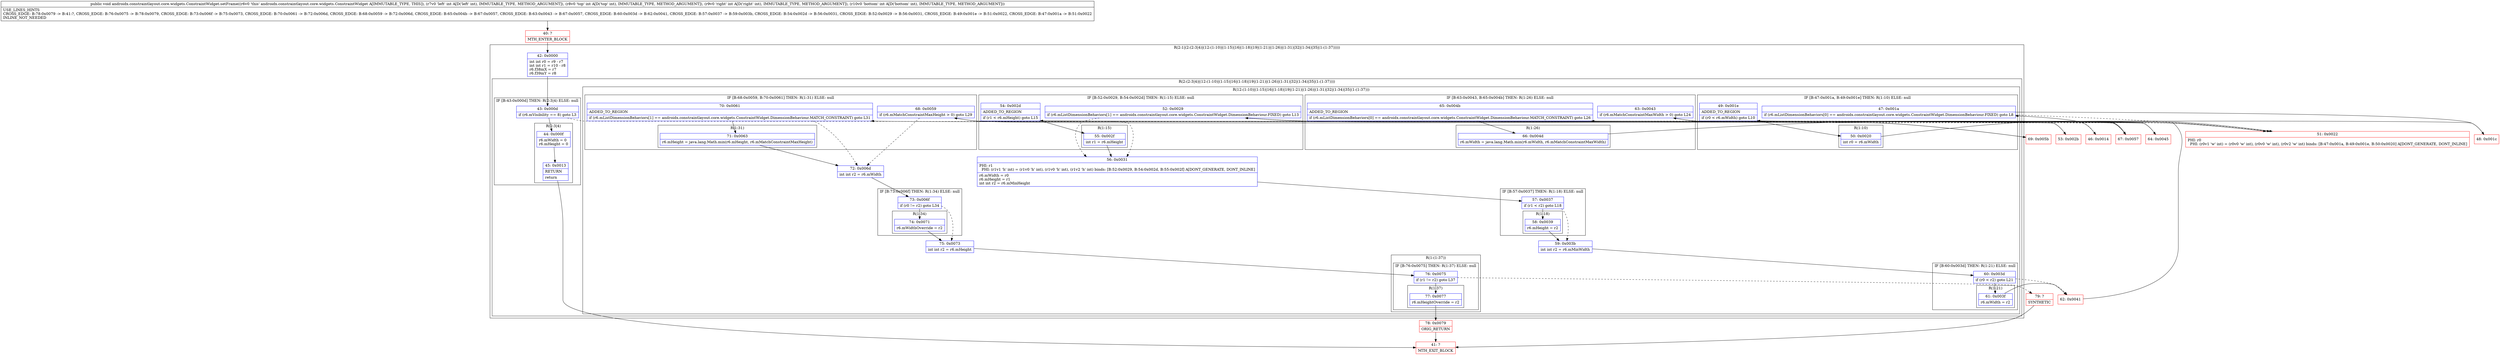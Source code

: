 digraph "CFG forandroidx.constraintlayout.core.widgets.ConstraintWidget.setFrame(IIII)V" {
subgraph cluster_Region_106649758 {
label = "R(2:1|(2:(2:3|4)|(12:(1:10)|(1:15)|16|(1:18)|19|(1:21)|(1:26)|(1:31)|32|(1:34)|35|(1:(1:37)))))";
node [shape=record,color=blue];
Node_42 [shape=record,label="{42\:\ 0x0000|int int r0 = r9 \- r7\lint int r1 = r10 \- r8\lr6.f38mX = r7\lr6.f39mY = r8\l}"];
subgraph cluster_Region_1330190320 {
label = "R(2:(2:3|4)|(12:(1:10)|(1:15)|16|(1:18)|19|(1:21)|(1:26)|(1:31)|32|(1:34)|35|(1:(1:37))))";
node [shape=record,color=blue];
subgraph cluster_IfRegion_17112109 {
label = "IF [B:43:0x000d] THEN: R(2:3|4) ELSE: null";
node [shape=record,color=blue];
Node_43 [shape=record,label="{43\:\ 0x000d|if (r6.mVisibility == 8) goto L3\l}"];
subgraph cluster_Region_1438311102 {
label = "R(2:3|4)";
node [shape=record,color=blue];
Node_44 [shape=record,label="{44\:\ 0x000f|r6.mWidth = 0\lr6.mHeight = 0\l}"];
Node_45 [shape=record,label="{45\:\ 0x0013|RETURN\l|return\l}"];
}
}
subgraph cluster_Region_1984469753 {
label = "R(12:(1:10)|(1:15)|16|(1:18)|19|(1:21)|(1:26)|(1:31)|32|(1:34)|35|(1:(1:37)))";
node [shape=record,color=blue];
subgraph cluster_IfRegion_634120641 {
label = "IF [B:47:0x001a, B:49:0x001e] THEN: R(1:10) ELSE: null";
node [shape=record,color=blue];
Node_47 [shape=record,label="{47\:\ 0x001a|if (r6.mListDimensionBehaviors[0] == androidx.constraintlayout.core.widgets.ConstraintWidget.DimensionBehaviour.FIXED) goto L8\l}"];
Node_49 [shape=record,label="{49\:\ 0x001e|ADDED_TO_REGION\l|if (r0 \< r6.mWidth) goto L10\l}"];
subgraph cluster_Region_1503398045 {
label = "R(1:10)";
node [shape=record,color=blue];
Node_50 [shape=record,label="{50\:\ 0x0020|int r0 = r6.mWidth\l}"];
}
}
subgraph cluster_IfRegion_1530407150 {
label = "IF [B:52:0x0029, B:54:0x002d] THEN: R(1:15) ELSE: null";
node [shape=record,color=blue];
Node_52 [shape=record,label="{52\:\ 0x0029|if (r6.mListDimensionBehaviors[1] == androidx.constraintlayout.core.widgets.ConstraintWidget.DimensionBehaviour.FIXED) goto L13\l}"];
Node_54 [shape=record,label="{54\:\ 0x002d|ADDED_TO_REGION\l|if (r1 \< r6.mHeight) goto L15\l}"];
subgraph cluster_Region_1771432055 {
label = "R(1:15)";
node [shape=record,color=blue];
Node_55 [shape=record,label="{55\:\ 0x002f|int r1 = r6.mHeight\l}"];
}
}
Node_56 [shape=record,label="{56\:\ 0x0031|PHI: r1 \l  PHI: (r1v1 'h' int) = (r1v0 'h' int), (r1v0 'h' int), (r1v2 'h' int) binds: [B:52:0x0029, B:54:0x002d, B:55:0x002f] A[DONT_GENERATE, DONT_INLINE]\l|r6.mWidth = r0\lr6.mHeight = r1\lint int r2 = r6.mMinHeight\l}"];
subgraph cluster_IfRegion_752657180 {
label = "IF [B:57:0x0037] THEN: R(1:18) ELSE: null";
node [shape=record,color=blue];
Node_57 [shape=record,label="{57\:\ 0x0037|if (r1 \< r2) goto L18\l}"];
subgraph cluster_Region_764438708 {
label = "R(1:18)";
node [shape=record,color=blue];
Node_58 [shape=record,label="{58\:\ 0x0039|r6.mHeight = r2\l}"];
}
}
Node_59 [shape=record,label="{59\:\ 0x003b|int int r2 = r6.mMinWidth\l}"];
subgraph cluster_IfRegion_705405702 {
label = "IF [B:60:0x003d] THEN: R(1:21) ELSE: null";
node [shape=record,color=blue];
Node_60 [shape=record,label="{60\:\ 0x003d|if (r0 \< r2) goto L21\l}"];
subgraph cluster_Region_930433712 {
label = "R(1:21)";
node [shape=record,color=blue];
Node_61 [shape=record,label="{61\:\ 0x003f|r6.mWidth = r2\l}"];
}
}
subgraph cluster_IfRegion_537969846 {
label = "IF [B:63:0x0043, B:65:0x004b] THEN: R(1:26) ELSE: null";
node [shape=record,color=blue];
Node_63 [shape=record,label="{63\:\ 0x0043|if (r6.mMatchConstraintMaxWidth \> 0) goto L24\l}"];
Node_65 [shape=record,label="{65\:\ 0x004b|ADDED_TO_REGION\l|if (r6.mListDimensionBehaviors[0] == androidx.constraintlayout.core.widgets.ConstraintWidget.DimensionBehaviour.MATCH_CONSTRAINT) goto L26\l}"];
subgraph cluster_Region_660713939 {
label = "R(1:26)";
node [shape=record,color=blue];
Node_66 [shape=record,label="{66\:\ 0x004d|r6.mWidth = java.lang.Math.min(r6.mWidth, r6.mMatchConstraintMaxWidth)\l}"];
}
}
subgraph cluster_IfRegion_237774182 {
label = "IF [B:68:0x0059, B:70:0x0061] THEN: R(1:31) ELSE: null";
node [shape=record,color=blue];
Node_68 [shape=record,label="{68\:\ 0x0059|if (r6.mMatchConstraintMaxHeight \> 0) goto L29\l}"];
Node_70 [shape=record,label="{70\:\ 0x0061|ADDED_TO_REGION\l|if (r6.mListDimensionBehaviors[1] == androidx.constraintlayout.core.widgets.ConstraintWidget.DimensionBehaviour.MATCH_CONSTRAINT) goto L31\l}"];
subgraph cluster_Region_209815823 {
label = "R(1:31)";
node [shape=record,color=blue];
Node_71 [shape=record,label="{71\:\ 0x0063|r6.mHeight = java.lang.Math.min(r6.mHeight, r6.mMatchConstraintMaxHeight)\l}"];
}
}
Node_72 [shape=record,label="{72\:\ 0x006d|int int r2 = r6.mWidth\l}"];
subgraph cluster_IfRegion_325750330 {
label = "IF [B:73:0x006f] THEN: R(1:34) ELSE: null";
node [shape=record,color=blue];
Node_73 [shape=record,label="{73\:\ 0x006f|if (r0 != r2) goto L34\l}"];
subgraph cluster_Region_2130238209 {
label = "R(1:34)";
node [shape=record,color=blue];
Node_74 [shape=record,label="{74\:\ 0x0071|r6.mWidthOverride = r2\l}"];
}
}
Node_75 [shape=record,label="{75\:\ 0x0073|int int r2 = r6.mHeight\l}"];
subgraph cluster_Region_714266973 {
label = "R(1:(1:37))";
node [shape=record,color=blue];
subgraph cluster_IfRegion_1803613155 {
label = "IF [B:76:0x0075] THEN: R(1:37) ELSE: null";
node [shape=record,color=blue];
Node_76 [shape=record,label="{76\:\ 0x0075|if (r1 != r2) goto L37\l}"];
subgraph cluster_Region_302723286 {
label = "R(1:37)";
node [shape=record,color=blue];
Node_77 [shape=record,label="{77\:\ 0x0077|r6.mHeightOverride = r2\l}"];
}
}
}
}
}
}
Node_40 [shape=record,color=red,label="{40\:\ ?|MTH_ENTER_BLOCK\l}"];
Node_41 [shape=record,color=red,label="{41\:\ ?|MTH_EXIT_BLOCK\l}"];
Node_46 [shape=record,color=red,label="{46\:\ 0x0014}"];
Node_48 [shape=record,color=red,label="{48\:\ 0x001c}"];
Node_51 [shape=record,color=red,label="{51\:\ 0x0022|PHI: r0 \l  PHI: (r0v1 'w' int) = (r0v0 'w' int), (r0v0 'w' int), (r0v2 'w' int) binds: [B:47:0x001a, B:49:0x001e, B:50:0x0020] A[DONT_GENERATE, DONT_INLINE]\l}"];
Node_53 [shape=record,color=red,label="{53\:\ 0x002b}"];
Node_62 [shape=record,color=red,label="{62\:\ 0x0041}"];
Node_64 [shape=record,color=red,label="{64\:\ 0x0045}"];
Node_67 [shape=record,color=red,label="{67\:\ 0x0057}"];
Node_69 [shape=record,color=red,label="{69\:\ 0x005b}"];
Node_78 [shape=record,color=red,label="{78\:\ 0x0079|ORIG_RETURN\l}"];
Node_79 [shape=record,color=red,label="{79\:\ ?|SYNTHETIC\l}"];
MethodNode[shape=record,label="{public void androidx.constraintlayout.core.widgets.ConstraintWidget.setFrame((r6v0 'this' androidx.constraintlayout.core.widgets.ConstraintWidget A[IMMUTABLE_TYPE, THIS]), (r7v0 'left' int A[D('left' int), IMMUTABLE_TYPE, METHOD_ARGUMENT]), (r8v0 'top' int A[D('top' int), IMMUTABLE_TYPE, METHOD_ARGUMENT]), (r9v0 'right' int A[D('right' int), IMMUTABLE_TYPE, METHOD_ARGUMENT]), (r10v0 'bottom' int A[D('bottom' int), IMMUTABLE_TYPE, METHOD_ARGUMENT]))  | USE_LINES_HINTS\lCROSS_EDGE: B:78:0x0079 \-\> B:41:?, CROSS_EDGE: B:76:0x0075 \-\> B:78:0x0079, CROSS_EDGE: B:73:0x006f \-\> B:75:0x0073, CROSS_EDGE: B:70:0x0061 \-\> B:72:0x006d, CROSS_EDGE: B:68:0x0059 \-\> B:72:0x006d, CROSS_EDGE: B:65:0x004b \-\> B:67:0x0057, CROSS_EDGE: B:63:0x0043 \-\> B:67:0x0057, CROSS_EDGE: B:60:0x003d \-\> B:62:0x0041, CROSS_EDGE: B:57:0x0037 \-\> B:59:0x003b, CROSS_EDGE: B:54:0x002d \-\> B:56:0x0031, CROSS_EDGE: B:52:0x0029 \-\> B:56:0x0031, CROSS_EDGE: B:49:0x001e \-\> B:51:0x0022, CROSS_EDGE: B:47:0x001a \-\> B:51:0x0022\lINLINE_NOT_NEEDED\l}"];
MethodNode -> Node_40;Node_42 -> Node_43;
Node_43 -> Node_44;
Node_43 -> Node_46[style=dashed];
Node_44 -> Node_45;
Node_45 -> Node_41;
Node_47 -> Node_48;
Node_47 -> Node_51[style=dashed];
Node_49 -> Node_50;
Node_49 -> Node_51[style=dashed];
Node_50 -> Node_51;
Node_52 -> Node_53;
Node_52 -> Node_56[style=dashed];
Node_54 -> Node_55;
Node_54 -> Node_56[style=dashed];
Node_55 -> Node_56;
Node_56 -> Node_57;
Node_57 -> Node_58;
Node_57 -> Node_59[style=dashed];
Node_58 -> Node_59;
Node_59 -> Node_60;
Node_60 -> Node_61;
Node_60 -> Node_62[style=dashed];
Node_61 -> Node_62;
Node_63 -> Node_64;
Node_63 -> Node_67[style=dashed];
Node_65 -> Node_66;
Node_65 -> Node_67[style=dashed];
Node_66 -> Node_67;
Node_68 -> Node_69;
Node_68 -> Node_72[style=dashed];
Node_70 -> Node_71;
Node_70 -> Node_72[style=dashed];
Node_71 -> Node_72;
Node_72 -> Node_73;
Node_73 -> Node_74;
Node_73 -> Node_75[style=dashed];
Node_74 -> Node_75;
Node_75 -> Node_76;
Node_76 -> Node_77;
Node_76 -> Node_79[style=dashed];
Node_77 -> Node_78;
Node_40 -> Node_42;
Node_46 -> Node_47;
Node_48 -> Node_49;
Node_51 -> Node_52;
Node_53 -> Node_54;
Node_62 -> Node_63;
Node_64 -> Node_65;
Node_67 -> Node_68;
Node_69 -> Node_70;
Node_78 -> Node_41;
Node_79 -> Node_41;
}

